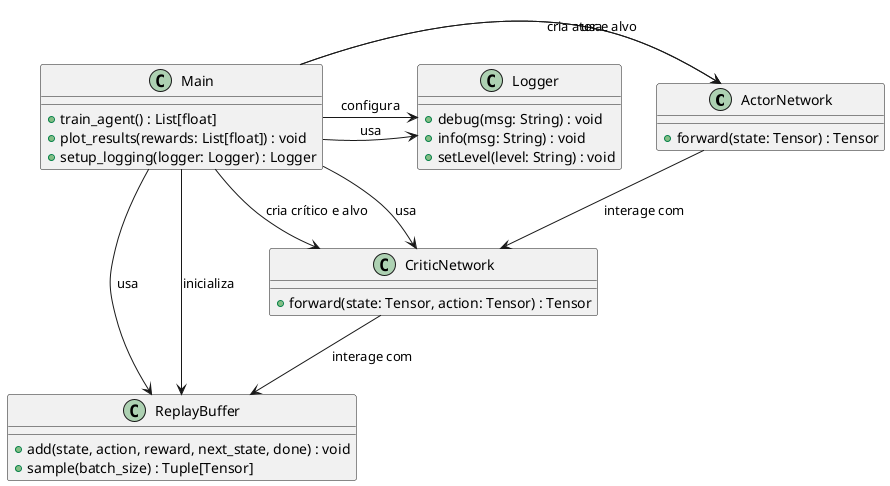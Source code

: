 @startuml

' Definir classes para as redes neurais e componentes relacionados
class ActorNetwork {
    +forward(state: Tensor) : Tensor
}

class CriticNetwork {
    +forward(state: Tensor, action: Tensor) : Tensor
}

class ReplayBuffer {
    +add(state, action, reward, next_state, done) : void
    +sample(batch_size) : Tuple[Tensor]
}

class Logger {
    +debug(msg: String) : void
    +info(msg: String) : void
    +setLevel(level: String) : void
}

' Definir função principal
class Main {
    +train_agent() : List[float]
    +plot_results(rewards: List[float]) : void
    +setup_logging(logger: Logger) : Logger
}

' Relacionamentos e interações
Main --> ActorNetwork : "usa"
Main --> CriticNetwork : "usa"
Main --> ReplayBuffer : "usa"
Main --> Logger : "usa"
ActorNetwork --> CriticNetwork : "interage com"
CriticNetwork --> ReplayBuffer : "interage com"

' Fluxo de ação
Main -> ActorNetwork : "cria ator e alvo"
Main -> CriticNetwork : "cria crítico e alvo"
Main -> ReplayBuffer : "inicializa"
Main -> Logger : "configura"

@enduml
